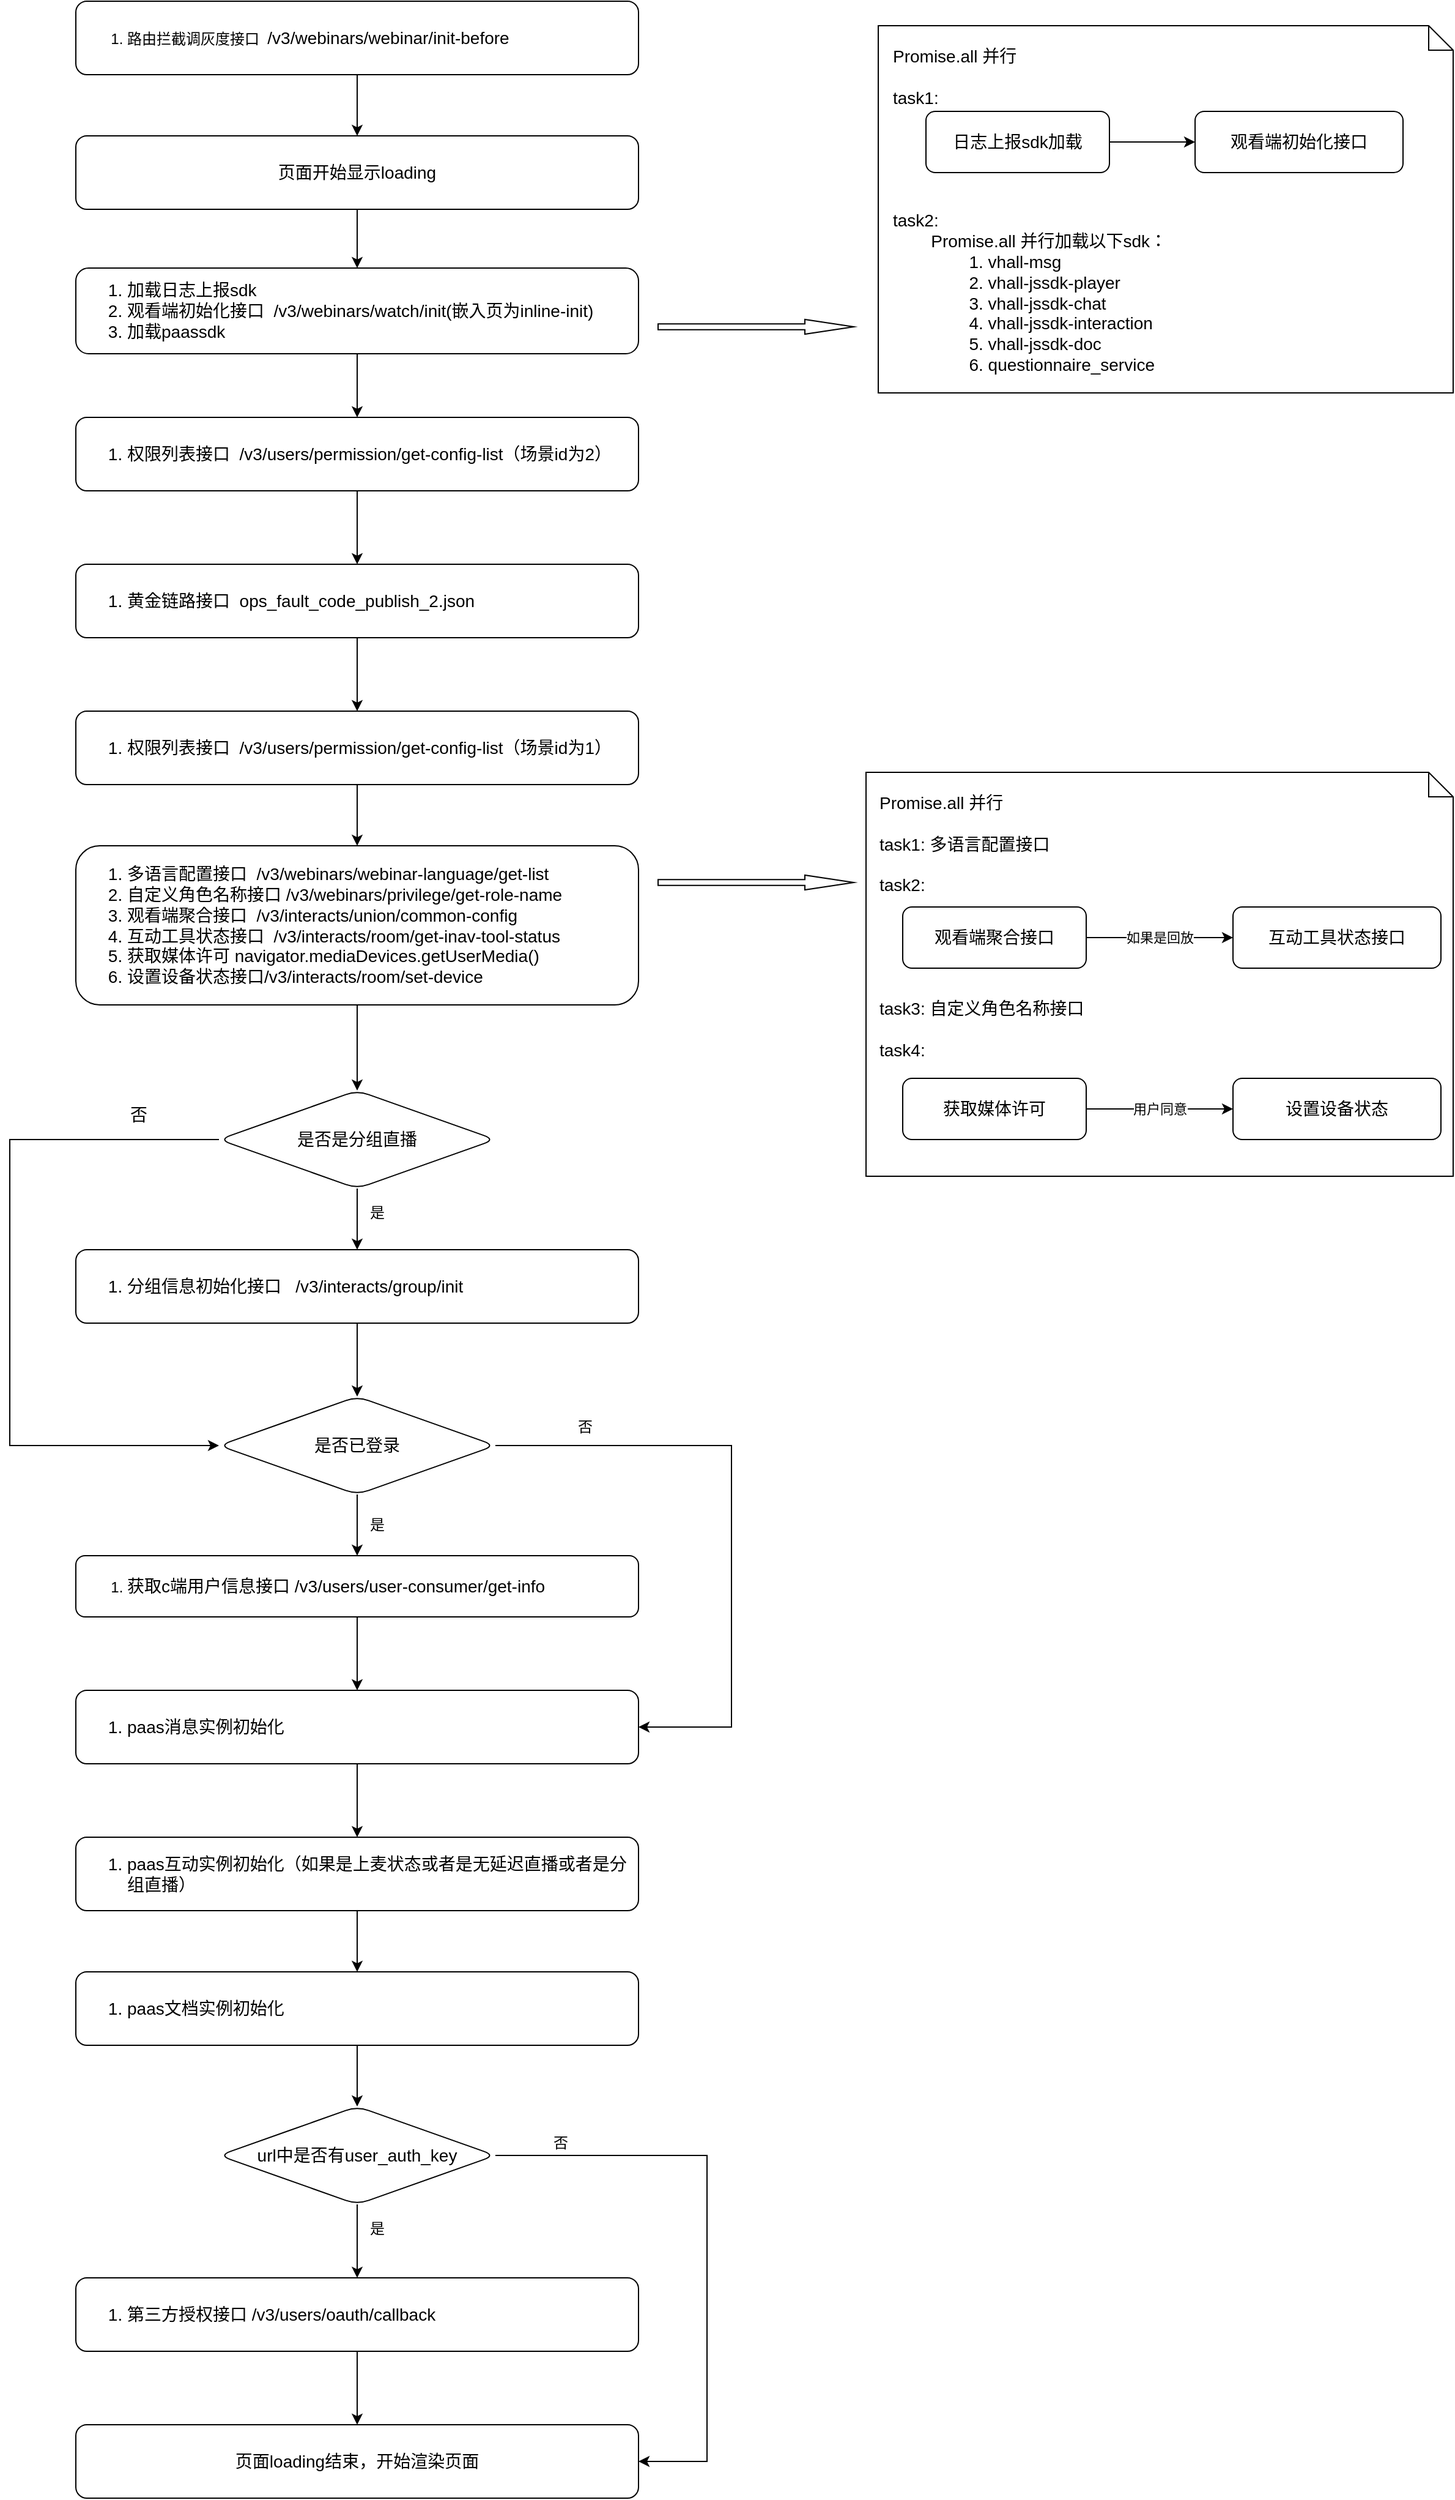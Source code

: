 <mxfile version="20.1.1" type="device"><diagram id="jQTAKwDiVNFsjDlq-RNm" name="Page-1"><mxGraphModel dx="1422" dy="698" grid="1" gridSize="10" guides="1" tooltips="1" connect="1" arrows="1" fold="1" page="1" pageScale="1" pageWidth="2339" pageHeight="3300" math="0" shadow="0"><root><mxCell id="0"/><mxCell id="1" parent="0"/><mxCell id="eONNB1QwEc2SVipW2qPM-43" value="Promise.all 并行&lt;br&gt;&lt;br&gt;task1:&lt;br&gt;&lt;br&gt;&lt;br&gt;&lt;br&gt;&lt;br&gt;&lt;br&gt;task2:&lt;br&gt;&lt;div&gt;&lt;span style=&quot;background-color: initial;&quot;&gt;&amp;nbsp; &amp;nbsp; &amp;nbsp; &amp;nbsp; Promise.all 并行加载以下sdk：&lt;/span&gt;&lt;/div&gt;&lt;div&gt;&lt;span style=&quot;background-color: initial;&quot;&gt;&lt;span style=&quot;white-space: pre;&quot;&gt;&#9;&lt;span style=&quot;white-space: pre;&quot;&gt;&#9;&lt;/span&gt;&lt;/span&gt;1.&amp;nbsp;vhall-msg&lt;/span&gt;&lt;/div&gt;&lt;div&gt;&lt;span style=&quot;background-color: initial;&quot;&gt;&lt;span style=&quot;white-space: pre;&quot;&gt;&#9;&lt;span style=&quot;white-space: pre;&quot;&gt;&#9;&lt;/span&gt;&lt;/span&gt;2.&amp;nbsp;vhall-jssdk-player&lt;/span&gt;&lt;/div&gt;&lt;div&gt;&lt;span style=&quot;background-color: initial;&quot;&gt;&lt;span style=&quot;white-space: pre;&quot;&gt;&#9;&lt;span style=&quot;white-space: pre;&quot;&gt;&#9;&lt;/span&gt;&lt;/span&gt;3.&amp;nbsp;vhall-jssdk-chat&lt;/span&gt;&lt;/div&gt;&lt;div&gt;&lt;span style=&quot;background-color: initial;&quot;&gt;&lt;span style=&quot;white-space: pre;&quot;&gt;&#9;&lt;span style=&quot;white-space: pre;&quot;&gt;&#9;&lt;/span&gt;&lt;/span&gt;4.&amp;nbsp;vhall-jssdk-interaction&lt;/span&gt;&lt;/div&gt;&lt;div&gt;&lt;span style=&quot;background-color: initial;&quot;&gt;&lt;span style=&quot;white-space: pre;&quot;&gt;&#9;&lt;span style=&quot;white-space: pre;&quot;&gt;&#9;&lt;/span&gt;&lt;/span&gt;5.&amp;nbsp;vhall-jssdk-doc&lt;/span&gt;&lt;/div&gt;&lt;div&gt;&lt;span style=&quot;background-color: initial;&quot;&gt;&lt;span style=&quot;white-space: pre;&quot;&gt;&#9;&lt;span style=&quot;white-space: pre;&quot;&gt;&#9;&lt;/span&gt;&lt;/span&gt;6.&amp;nbsp;questionnaire_service&lt;/span&gt;&lt;/div&gt;" style="shape=note;size=20;whiteSpace=wrap;html=1;fontSize=14;align=left;verticalAlign=top;spacingTop=10;spacingLeft=10;" parent="1" vertex="1"><mxGeometry x="950" y="100" width="470" height="300" as="geometry"/></mxCell><mxCell id="eONNB1QwEc2SVipW2qPM-4" value="" style="edgeStyle=orthogonalEdgeStyle;rounded=0;orthogonalLoop=1;jettySize=auto;html=1;" parent="1" source="eONNB1QwEc2SVipW2qPM-1" target="eONNB1QwEc2SVipW2qPM-3" edge="1"><mxGeometry relative="1" as="geometry"/></mxCell><mxCell id="eONNB1QwEc2SVipW2qPM-1" value="&lt;ol&gt;&lt;li style=&quot;&quot;&gt;路由拦截调灰度接口&amp;nbsp;&amp;nbsp;&lt;span style=&quot;font-size: 14px;&quot;&gt;/v3/webinars/webinar/init-before&lt;/span&gt;&lt;/li&gt;&lt;/ol&gt;" style="rounded=1;whiteSpace=wrap;html=1;align=left;" parent="1" vertex="1"><mxGeometry x="294" y="80" width="460" height="60" as="geometry"/></mxCell><mxCell id="eONNB1QwEc2SVipW2qPM-6" value="" style="edgeStyle=orthogonalEdgeStyle;rounded=0;orthogonalLoop=1;jettySize=auto;html=1;" parent="1" source="eONNB1QwEc2SVipW2qPM-3" target="eONNB1QwEc2SVipW2qPM-5" edge="1"><mxGeometry relative="1" as="geometry"/></mxCell><mxCell id="eONNB1QwEc2SVipW2qPM-3" value="&lt;font style=&quot;font-size: 14px;&quot;&gt;页面开始显示loading&lt;/font&gt;" style="rounded=1;whiteSpace=wrap;html=1;" parent="1" vertex="1"><mxGeometry x="294" y="190" width="460" height="60" as="geometry"/></mxCell><mxCell id="fIz9TqY90XwRgRdAg469-38" value="" style="edgeStyle=orthogonalEdgeStyle;rounded=0;orthogonalLoop=1;jettySize=auto;html=1;" edge="1" parent="1" source="eONNB1QwEc2SVipW2qPM-5" target="fIz9TqY90XwRgRdAg469-1"><mxGeometry relative="1" as="geometry"/></mxCell><mxCell id="eONNB1QwEc2SVipW2qPM-5" value="&lt;ol style=&quot;font-size: 14px;&quot;&gt;&lt;li&gt;加载日志上报sdk&lt;/li&gt;&lt;li&gt;观看端初始化接口&amp;nbsp; /v3/webinars/watch/init(嵌入页为inline-init)&lt;/li&gt;&lt;li&gt;加载paassdk&lt;/li&gt;&lt;/ol&gt;" style="rounded=1;whiteSpace=wrap;html=1;align=left;" parent="1" vertex="1"><mxGeometry x="294" y="298" width="460" height="70" as="geometry"/></mxCell><mxCell id="eONNB1QwEc2SVipW2qPM-24" value="" style="edgeStyle=orthogonalEdgeStyle;rounded=0;orthogonalLoop=1;jettySize=auto;html=1;exitX=0.5;exitY=1;exitDx=0;exitDy=0;" parent="1" source="fIz9TqY90XwRgRdAg469-6" target="eONNB1QwEc2SVipW2qPM-23" edge="1"><mxGeometry relative="1" as="geometry"><mxPoint x="524" y="910" as="sourcePoint"/></mxGeometry></mxCell><mxCell id="fIz9TqY90XwRgRdAg469-17" value="" style="edgeStyle=orthogonalEdgeStyle;rounded=0;orthogonalLoop=1;jettySize=auto;html=1;" edge="1" parent="1" source="eONNB1QwEc2SVipW2qPM-13" target="fIz9TqY90XwRgRdAg469-18"><mxGeometry relative="1" as="geometry"><mxPoint x="524" y="1230" as="targetPoint"/></mxGeometry></mxCell><mxCell id="eONNB1QwEc2SVipW2qPM-13" value="&lt;ol style=&quot;font-size: 14px;&quot;&gt;&lt;li&gt;&lt;span style=&quot;&quot;&gt;分组信息初始化接口&amp;nbsp; &amp;nbsp;&lt;/span&gt;/v3/interacts/group/init&lt;/li&gt;&lt;/ol&gt;" style="rounded=1;whiteSpace=wrap;html=1;align=left;" parent="1" vertex="1"><mxGeometry x="294" y="1100" width="460" height="60" as="geometry"/></mxCell><mxCell id="eONNB1QwEc2SVipW2qPM-25" value="" style="edgeStyle=orthogonalEdgeStyle;rounded=0;orthogonalLoop=1;jettySize=auto;html=1;" parent="1" source="eONNB1QwEc2SVipW2qPM-23" target="eONNB1QwEc2SVipW2qPM-13" edge="1"><mxGeometry relative="1" as="geometry"/></mxCell><mxCell id="eONNB1QwEc2SVipW2qPM-28" value="" style="edgeStyle=orthogonalEdgeStyle;rounded=0;orthogonalLoop=1;jettySize=auto;html=1;entryX=0;entryY=0.5;entryDx=0;entryDy=0;exitX=0;exitY=0.5;exitDx=0;exitDy=0;" parent="1" source="eONNB1QwEc2SVipW2qPM-23" target="fIz9TqY90XwRgRdAg469-18" edge="1"><mxGeometry relative="1" as="geometry"><mxPoint x="770" y="1010" as="targetPoint"/><Array as="points"><mxPoint x="240" y="1010"/><mxPoint x="240" y="1260"/></Array></mxGeometry></mxCell><mxCell id="eONNB1QwEc2SVipW2qPM-23" value="&lt;font style=&quot;font-size: 14px;&quot;&gt;是否是分组直播&lt;/font&gt;" style="rhombus;whiteSpace=wrap;html=1;align=center;rounded=1;" parent="1" vertex="1"><mxGeometry x="411" y="970" width="226" height="80" as="geometry"/></mxCell><mxCell id="eONNB1QwEc2SVipW2qPM-26" value="是" style="text;html=1;align=center;verticalAlign=middle;resizable=0;points=[];autosize=1;strokeColor=none;fillColor=none;" parent="1" vertex="1"><mxGeometry x="525" y="1060" width="30" height="20" as="geometry"/></mxCell><mxCell id="eONNB1QwEc2SVipW2qPM-29" value="&lt;span style=&quot;font-size: 14px;&quot;&gt;页面loading结束，开始渲染页面&lt;/span&gt;" style="rounded=1;whiteSpace=wrap;html=1;align=center;" parent="1" vertex="1"><mxGeometry x="294" y="2060" width="460" height="60" as="geometry"/></mxCell><mxCell id="eONNB1QwEc2SVipW2qPM-31" value="&lt;font style=&quot;font-size: 14px;&quot;&gt;否&lt;/font&gt;" style="text;html=1;align=center;verticalAlign=middle;resizable=0;points=[];autosize=1;strokeColor=none;fillColor=none;" parent="1" vertex="1"><mxGeometry x="330" y="980" width="30" height="20" as="geometry"/></mxCell><mxCell id="eONNB1QwEc2SVipW2qPM-37" value="" style="edgeStyle=orthogonalEdgeStyle;rounded=0;orthogonalLoop=1;jettySize=auto;html=1;fontSize=14;" parent="1" source="eONNB1QwEc2SVipW2qPM-34" target="eONNB1QwEc2SVipW2qPM-36" edge="1"><mxGeometry relative="1" as="geometry"/></mxCell><mxCell id="eONNB1QwEc2SVipW2qPM-34" value="&lt;ol style=&quot;font-size: 14px;&quot;&gt;&lt;li&gt;paas消息实例初始化&lt;/li&gt;&lt;/ol&gt;" style="rounded=1;whiteSpace=wrap;html=1;align=left;" parent="1" vertex="1"><mxGeometry x="294" y="1460" width="460" height="60" as="geometry"/></mxCell><mxCell id="eONNB1QwEc2SVipW2qPM-39" value="" style="edgeStyle=orthogonalEdgeStyle;rounded=0;orthogonalLoop=1;jettySize=auto;html=1;fontSize=14;" parent="1" source="eONNB1QwEc2SVipW2qPM-36" target="eONNB1QwEc2SVipW2qPM-38" edge="1"><mxGeometry relative="1" as="geometry"/></mxCell><mxCell id="eONNB1QwEc2SVipW2qPM-36" value="&lt;ol style=&quot;font-size: 14px;&quot;&gt;&lt;li&gt;paas互动实例初始化（如果是上麦状态或者是无延迟直播或者是分组直播）&lt;/li&gt;&lt;/ol&gt;" style="rounded=1;whiteSpace=wrap;html=1;align=left;" parent="1" vertex="1"><mxGeometry x="294" y="1580" width="460" height="60" as="geometry"/></mxCell><mxCell id="fIz9TqY90XwRgRdAg469-31" value="" style="edgeStyle=orthogonalEdgeStyle;rounded=0;orthogonalLoop=1;jettySize=auto;html=1;" edge="1" parent="1" source="eONNB1QwEc2SVipW2qPM-38" target="fIz9TqY90XwRgRdAg469-30"><mxGeometry relative="1" as="geometry"/></mxCell><mxCell id="eONNB1QwEc2SVipW2qPM-38" value="&lt;ol style=&quot;font-size: 14px;&quot;&gt;&lt;li&gt;paas文档实例初始化&lt;/li&gt;&lt;/ol&gt;" style="rounded=1;whiteSpace=wrap;html=1;align=left;" parent="1" vertex="1"><mxGeometry x="294" y="1690" width="460" height="60" as="geometry"/></mxCell><mxCell id="eONNB1QwEc2SVipW2qPM-45" value="" style="edgeStyle=orthogonalEdgeStyle;rounded=0;orthogonalLoop=1;jettySize=auto;html=1;fontSize=14;" parent="1" source="eONNB1QwEc2SVipW2qPM-42" target="eONNB1QwEc2SVipW2qPM-44" edge="1"><mxGeometry relative="1" as="geometry"/></mxCell><mxCell id="eONNB1QwEc2SVipW2qPM-42" value="日志上报sdk加载" style="rounded=1;whiteSpace=wrap;html=1;fontSize=14;" parent="1" vertex="1"><mxGeometry x="989" y="170" width="150" height="50" as="geometry"/></mxCell><mxCell id="eONNB1QwEc2SVipW2qPM-44" value="观看端初始化接口" style="rounded=1;whiteSpace=wrap;html=1;fontSize=14;" parent="1" vertex="1"><mxGeometry x="1209" y="170" width="170" height="50" as="geometry"/></mxCell><mxCell id="eONNB1QwEc2SVipW2qPM-49" value="Promise.all 并行&lt;br&gt;&lt;br&gt;task1: 多语言配置接口&lt;br&gt;&lt;br&gt;task2:&lt;br&gt;&lt;br&gt;&lt;br&gt;&lt;br&gt;&lt;br&gt;&lt;br&gt;task3: 自定义角色名称接口&lt;br&gt;&lt;br&gt;task4:&amp;nbsp;" style="shape=note;size=20;whiteSpace=wrap;html=1;fontSize=14;align=left;verticalAlign=top;spacingTop=10;spacingLeft=9;" parent="1" vertex="1"><mxGeometry x="940" y="710" width="480" height="330" as="geometry"/></mxCell><mxCell id="eONNB1QwEc2SVipW2qPM-50" value="" style="edgeStyle=orthogonalEdgeStyle;rounded=0;orthogonalLoop=1;jettySize=auto;html=1;fontSize=14;" parent="1" source="eONNB1QwEc2SVipW2qPM-51" target="eONNB1QwEc2SVipW2qPM-52" edge="1"><mxGeometry relative="1" as="geometry"/></mxCell><mxCell id="fIz9TqY90XwRgRdAg469-8" value="如果是回放" style="edgeLabel;html=1;align=center;verticalAlign=middle;resizable=0;points=[];" vertex="1" connectable="0" parent="eONNB1QwEc2SVipW2qPM-50"><mxGeometry x="0.25" y="3" relative="1" as="geometry"><mxPoint x="-15" y="3" as="offset"/></mxGeometry></mxCell><mxCell id="eONNB1QwEc2SVipW2qPM-51" value="&lt;span style=&quot;text-align: left;&quot;&gt;观看端聚合接口&lt;/span&gt;" style="rounded=1;whiteSpace=wrap;html=1;fontSize=14;" parent="1" vertex="1"><mxGeometry x="970" y="820" width="150" height="50" as="geometry"/></mxCell><mxCell id="eONNB1QwEc2SVipW2qPM-52" value="&lt;span style=&quot;text-align: left;&quot;&gt;互动工具状态接口&lt;/span&gt;" style="rounded=1;whiteSpace=wrap;html=1;fontSize=14;" parent="1" vertex="1"><mxGeometry x="1240" y="820" width="170" height="50" as="geometry"/></mxCell><mxCell id="eONNB1QwEc2SVipW2qPM-53" value="" style="html=1;shadow=0;dashed=0;align=center;verticalAlign=middle;shape=mxgraph.arrows2.arrow;dy=0.6;dx=40;notch=0;fontSize=14;" parent="1" vertex="1"><mxGeometry x="770" y="340" width="160" height="12" as="geometry"/></mxCell><mxCell id="eONNB1QwEc2SVipW2qPM-56" value="" style="html=1;shadow=0;dashed=0;align=center;verticalAlign=middle;shape=mxgraph.arrows2.arrow;dy=0.6;dx=40;notch=0;fontSize=14;" parent="1" vertex="1"><mxGeometry x="770" y="794" width="160" height="12" as="geometry"/></mxCell><mxCell id="fIz9TqY90XwRgRdAg469-3" value="" style="edgeStyle=orthogonalEdgeStyle;rounded=0;orthogonalLoop=1;jettySize=auto;html=1;" edge="1" parent="1" source="fIz9TqY90XwRgRdAg469-1" target="fIz9TqY90XwRgRdAg469-2"><mxGeometry relative="1" as="geometry"/></mxCell><mxCell id="fIz9TqY90XwRgRdAg469-1" value="&lt;ol style=&quot;font-size: 14px;&quot;&gt;&lt;li&gt;&lt;span style=&quot;&quot;&gt;权限列表接口&amp;nbsp;&amp;nbsp;&lt;/span&gt;/v3/users/permission/get-config-list（场景id为2）&lt;/li&gt;&lt;/ol&gt;" style="rounded=1;whiteSpace=wrap;html=1;align=left;" vertex="1" parent="1"><mxGeometry x="294" y="420" width="460" height="60" as="geometry"/></mxCell><mxCell id="fIz9TqY90XwRgRdAg469-5" value="" style="edgeStyle=orthogonalEdgeStyle;rounded=0;orthogonalLoop=1;jettySize=auto;html=1;" edge="1" parent="1" source="fIz9TqY90XwRgRdAg469-2" target="fIz9TqY90XwRgRdAg469-4"><mxGeometry relative="1" as="geometry"/></mxCell><mxCell id="fIz9TqY90XwRgRdAg469-2" value="&lt;ol style=&quot;font-size: 14px;&quot;&gt;&lt;li&gt;黄金链路接口&amp;nbsp; ops_fault_code_publish_2.json&lt;/li&gt;&lt;/ol&gt;" style="rounded=1;whiteSpace=wrap;html=1;align=left;" vertex="1" parent="1"><mxGeometry x="294" y="540" width="460" height="60" as="geometry"/></mxCell><mxCell id="fIz9TqY90XwRgRdAg469-7" value="" style="edgeStyle=orthogonalEdgeStyle;rounded=0;orthogonalLoop=1;jettySize=auto;html=1;" edge="1" parent="1" source="fIz9TqY90XwRgRdAg469-4" target="fIz9TqY90XwRgRdAg469-6"><mxGeometry relative="1" as="geometry"/></mxCell><mxCell id="fIz9TqY90XwRgRdAg469-4" value="&lt;ol style=&quot;font-size: 14px;&quot;&gt;&lt;li&gt;&lt;span style=&quot;&quot;&gt;权限列表接口&amp;nbsp;&amp;nbsp;&lt;/span&gt;/v3/users/permission/get-config-list（场景id为1）&lt;/li&gt;&lt;/ol&gt;" style="rounded=1;whiteSpace=wrap;html=1;align=left;" vertex="1" parent="1"><mxGeometry x="294" y="660" width="460" height="60" as="geometry"/></mxCell><mxCell id="fIz9TqY90XwRgRdAg469-6" value="&lt;ol style=&quot;font-size: 14px;&quot;&gt;&lt;li&gt;多语言配置接口&amp;nbsp; /v3/webinars/webinar-language/get-list&lt;/li&gt;&lt;li&gt;自定义角色名称接口 /v3/webinars/privilege/get-role-name&lt;/li&gt;&lt;li&gt;观看端聚合接口&amp;nbsp;&amp;nbsp;/v3/interacts/union/common-config&lt;/li&gt;&lt;li&gt;互动工具状态接口&amp;nbsp;&amp;nbsp;/v3/interacts/room/get-inav-tool-status&lt;/li&gt;&lt;li&gt;获取媒体许可 navigator.mediaDevices.getUserMedia()&lt;/li&gt;&lt;li&gt;设置设备状态接口/v3/interacts/room/set-device&lt;/li&gt;&lt;/ol&gt;" style="rounded=1;whiteSpace=wrap;html=1;align=left;" vertex="1" parent="1"><mxGeometry x="294" y="770" width="460" height="130" as="geometry"/></mxCell><mxCell id="fIz9TqY90XwRgRdAg469-9" value="" style="edgeStyle=orthogonalEdgeStyle;rounded=0;orthogonalLoop=1;jettySize=auto;html=1;fontSize=14;" edge="1" parent="1" source="fIz9TqY90XwRgRdAg469-11" target="fIz9TqY90XwRgRdAg469-12"><mxGeometry relative="1" as="geometry"/></mxCell><mxCell id="fIz9TqY90XwRgRdAg469-10" value="用户同意" style="edgeLabel;html=1;align=center;verticalAlign=middle;resizable=0;points=[];" vertex="1" connectable="0" parent="fIz9TqY90XwRgRdAg469-9"><mxGeometry x="0.25" y="3" relative="1" as="geometry"><mxPoint x="-15" y="3" as="offset"/></mxGeometry></mxCell><mxCell id="fIz9TqY90XwRgRdAg469-11" value="&lt;div style=&quot;text-align: left;&quot;&gt;&lt;span style=&quot;background-color: initial;&quot;&gt;获取媒体许可&lt;/span&gt;&lt;/div&gt;" style="rounded=1;whiteSpace=wrap;html=1;fontSize=14;" vertex="1" parent="1"><mxGeometry x="970" y="960" width="150" height="50" as="geometry"/></mxCell><mxCell id="fIz9TqY90XwRgRdAg469-12" value="&lt;span style=&quot;text-align: left;&quot;&gt;设置设备状态&lt;/span&gt;" style="rounded=1;whiteSpace=wrap;html=1;fontSize=14;" vertex="1" parent="1"><mxGeometry x="1240" y="960" width="170" height="50" as="geometry"/></mxCell><mxCell id="fIz9TqY90XwRgRdAg469-27" value="" style="edgeStyle=orthogonalEdgeStyle;rounded=0;orthogonalLoop=1;jettySize=auto;html=1;" edge="1" parent="1" source="fIz9TqY90XwRgRdAg469-13" target="eONNB1QwEc2SVipW2qPM-34"><mxGeometry relative="1" as="geometry"/></mxCell><mxCell id="fIz9TqY90XwRgRdAg469-13" value="&lt;ol style=&quot;&quot;&gt;&lt;li style=&quot;&quot;&gt;&lt;span style=&quot;font-size: 14px;&quot;&gt;获取c端用户信息接口 /v3/users/user-consumer/get-info&lt;/span&gt;&lt;br&gt;&lt;/li&gt;&lt;/ol&gt;" style="rounded=1;whiteSpace=wrap;html=1;align=left;" vertex="1" parent="1"><mxGeometry x="294" y="1350" width="460" height="50" as="geometry"/></mxCell><mxCell id="fIz9TqY90XwRgRdAg469-20" value="" style="edgeStyle=orthogonalEdgeStyle;rounded=0;orthogonalLoop=1;jettySize=auto;html=1;" edge="1" parent="1" source="fIz9TqY90XwRgRdAg469-18" target="fIz9TqY90XwRgRdAg469-13"><mxGeometry relative="1" as="geometry"/></mxCell><mxCell id="fIz9TqY90XwRgRdAg469-23" value="" style="edgeStyle=orthogonalEdgeStyle;rounded=0;orthogonalLoop=1;jettySize=auto;html=1;" edge="1" parent="1" source="fIz9TqY90XwRgRdAg469-18" target="eONNB1QwEc2SVipW2qPM-34"><mxGeometry relative="1" as="geometry"><mxPoint x="754" y="1490" as="targetPoint"/><Array as="points"><mxPoint x="830" y="1260"/><mxPoint x="830" y="1490"/></Array></mxGeometry></mxCell><mxCell id="fIz9TqY90XwRgRdAg469-18" value="&lt;font style=&quot;font-size: 14px;&quot;&gt;是否已登录&lt;/font&gt;" style="rhombus;whiteSpace=wrap;html=1;align=center;rounded=1;" vertex="1" parent="1"><mxGeometry x="411" y="1220" width="226" height="80" as="geometry"/></mxCell><mxCell id="fIz9TqY90XwRgRdAg469-21" value="是" style="text;html=1;align=center;verticalAlign=middle;resizable=0;points=[];autosize=1;strokeColor=none;fillColor=none;" vertex="1" parent="1"><mxGeometry x="520" y="1310" width="40" height="30" as="geometry"/></mxCell><mxCell id="fIz9TqY90XwRgRdAg469-24" value="否" style="text;html=1;align=center;verticalAlign=middle;resizable=0;points=[];autosize=1;strokeColor=none;fillColor=none;" vertex="1" parent="1"><mxGeometry x="690" y="1230" width="40" height="30" as="geometry"/></mxCell><mxCell id="fIz9TqY90XwRgRdAg469-37" value="" style="edgeStyle=orthogonalEdgeStyle;rounded=0;orthogonalLoop=1;jettySize=auto;html=1;" edge="1" parent="1" source="fIz9TqY90XwRgRdAg469-28" target="eONNB1QwEc2SVipW2qPM-29"><mxGeometry relative="1" as="geometry"/></mxCell><mxCell id="fIz9TqY90XwRgRdAg469-28" value="&lt;ol style=&quot;font-size: 14px;&quot;&gt;&lt;li&gt;第三方授权接口 /v3/users/oauth/callback&lt;/li&gt;&lt;/ol&gt;" style="rounded=1;whiteSpace=wrap;html=1;align=left;" vertex="1" parent="1"><mxGeometry x="294" y="1940" width="460" height="60" as="geometry"/></mxCell><mxCell id="fIz9TqY90XwRgRdAg469-32" value="" style="edgeStyle=orthogonalEdgeStyle;rounded=0;orthogonalLoop=1;jettySize=auto;html=1;" edge="1" parent="1" source="fIz9TqY90XwRgRdAg469-30" target="fIz9TqY90XwRgRdAg469-28"><mxGeometry relative="1" as="geometry"/></mxCell><mxCell id="fIz9TqY90XwRgRdAg469-35" value="" style="edgeStyle=orthogonalEdgeStyle;rounded=0;orthogonalLoop=1;jettySize=auto;html=1;entryX=1;entryY=0.5;entryDx=0;entryDy=0;" edge="1" parent="1" source="fIz9TqY90XwRgRdAg469-30" target="eONNB1QwEc2SVipW2qPM-29"><mxGeometry relative="1" as="geometry"><mxPoint x="770" y="1840" as="targetPoint"/><Array as="points"><mxPoint x="810" y="1840"/><mxPoint x="810" y="2090"/></Array></mxGeometry></mxCell><mxCell id="fIz9TqY90XwRgRdAg469-30" value="&lt;span style=&quot;font-size: 14px;&quot;&gt;url中是否有user_auth_key&lt;/span&gt;" style="rhombus;whiteSpace=wrap;html=1;align=center;rounded=1;" vertex="1" parent="1"><mxGeometry x="411" y="1800" width="226" height="80" as="geometry"/></mxCell><mxCell id="fIz9TqY90XwRgRdAg469-33" value="是" style="text;html=1;align=center;verticalAlign=middle;resizable=0;points=[];autosize=1;strokeColor=none;fillColor=none;" vertex="1" parent="1"><mxGeometry x="520" y="1885" width="40" height="30" as="geometry"/></mxCell><mxCell id="fIz9TqY90XwRgRdAg469-36" value="否" style="text;html=1;align=center;verticalAlign=middle;resizable=0;points=[];autosize=1;strokeColor=none;fillColor=none;" vertex="1" parent="1"><mxGeometry x="670" y="1815" width="40" height="30" as="geometry"/></mxCell></root></mxGraphModel></diagram></mxfile>